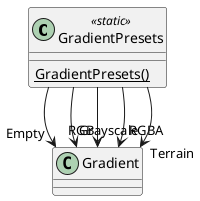 @startuml
class GradientPresets <<static>> {
    {static} GradientPresets()
}
GradientPresets --> "Empty" Gradient
GradientPresets --> "Grayscale" Gradient
GradientPresets --> "RGB" Gradient
GradientPresets --> "RGBA" Gradient
GradientPresets --> "Terrain" Gradient
@enduml
